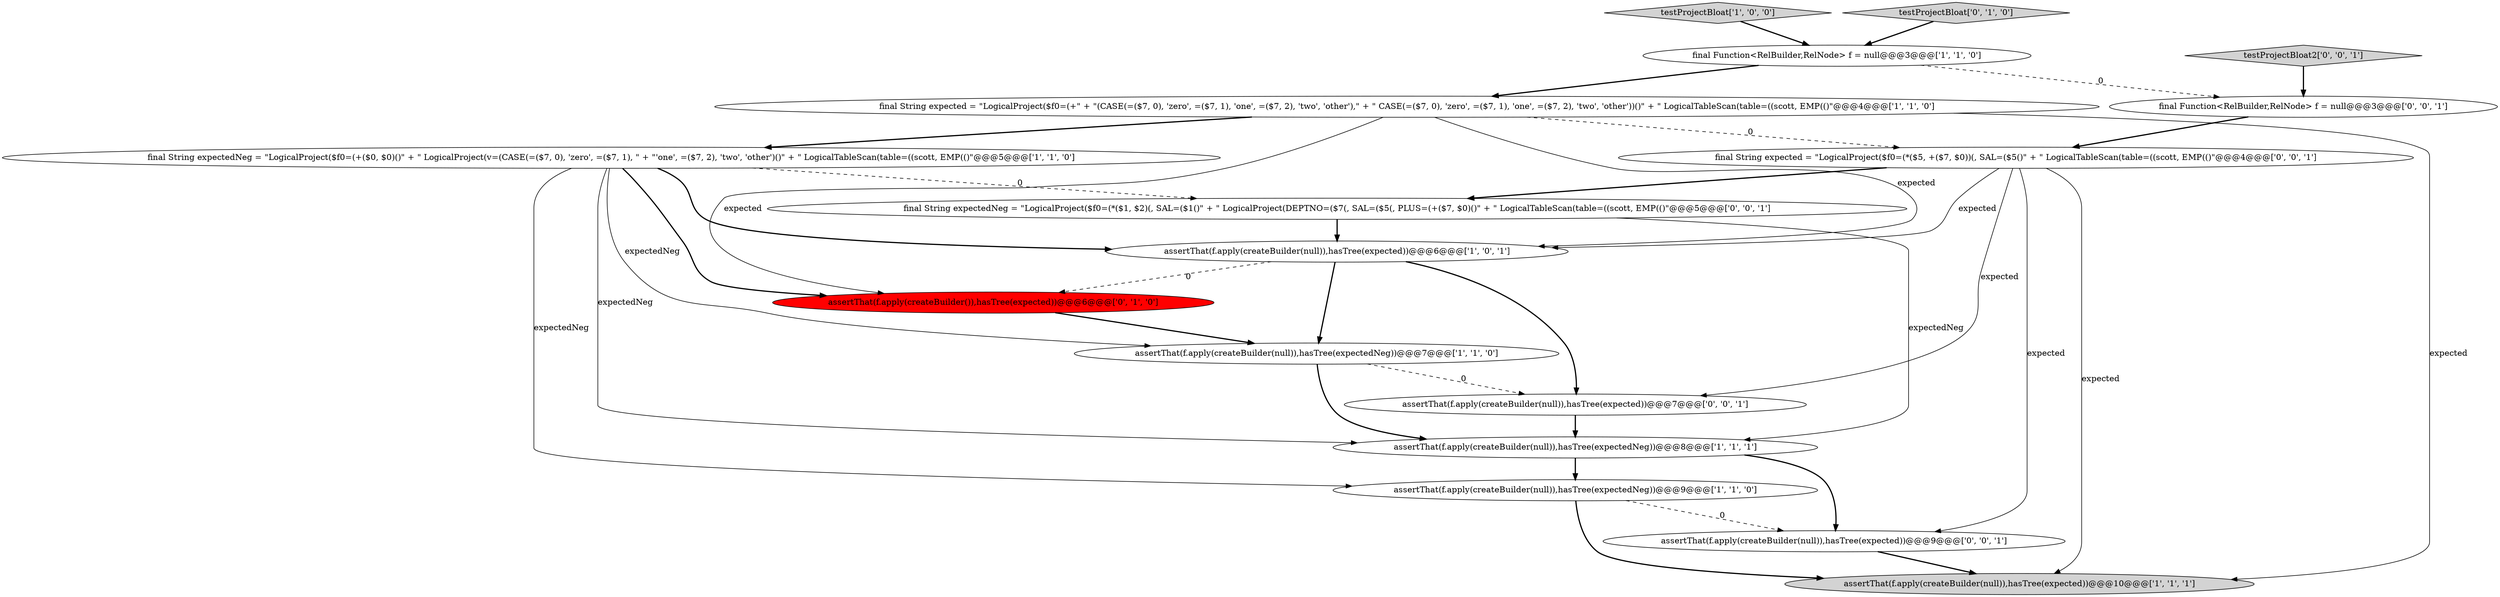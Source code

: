 digraph {
13 [style = filled, label = "assertThat(f.apply(createBuilder(null)),hasTree(expected))@@@9@@@['0', '0', '1']", fillcolor = white, shape = ellipse image = "AAA0AAABBB3BBB"];
8 [style = filled, label = "assertThat(f.apply(createBuilder(null)),hasTree(expected))@@@6@@@['1', '0', '1']", fillcolor = white, shape = ellipse image = "AAA0AAABBB1BBB"];
12 [style = filled, label = "testProjectBloat2['0', '0', '1']", fillcolor = lightgray, shape = diamond image = "AAA0AAABBB3BBB"];
7 [style = filled, label = "assertThat(f.apply(createBuilder(null)),hasTree(expectedNeg))@@@7@@@['1', '1', '0']", fillcolor = white, shape = ellipse image = "AAA0AAABBB1BBB"];
0 [style = filled, label = "final String expected = \"LogicalProject($f0=(+\" + \"(CASE(=($7, 0), 'zero', =($7, 1), 'one', =($7, 2), 'two', 'other'),\" + \" CASE(=($7, 0), 'zero', =($7, 1), 'one', =($7, 2), 'two', 'other'))()\" + \" LogicalTableScan(table=((scott, EMP(()\"@@@4@@@['1', '1', '0']", fillcolor = white, shape = ellipse image = "AAA0AAABBB1BBB"];
3 [style = filled, label = "assertThat(f.apply(createBuilder(null)),hasTree(expectedNeg))@@@8@@@['1', '1', '1']", fillcolor = white, shape = ellipse image = "AAA0AAABBB1BBB"];
9 [style = filled, label = "assertThat(f.apply(createBuilder()),hasTree(expected))@@@6@@@['0', '1', '0']", fillcolor = red, shape = ellipse image = "AAA1AAABBB2BBB"];
4 [style = filled, label = "final String expectedNeg = \"LogicalProject($f0=(+($0, $0)()\" + \" LogicalProject(v=(CASE(=($7, 0), 'zero', =($7, 1), \" + \"'one', =($7, 2), 'two', 'other')()\" + \" LogicalTableScan(table=((scott, EMP(()\"@@@5@@@['1', '1', '0']", fillcolor = white, shape = ellipse image = "AAA0AAABBB1BBB"];
2 [style = filled, label = "testProjectBloat['1', '0', '0']", fillcolor = lightgray, shape = diamond image = "AAA0AAABBB1BBB"];
1 [style = filled, label = "assertThat(f.apply(createBuilder(null)),hasTree(expected))@@@10@@@['1', '1', '1']", fillcolor = lightgray, shape = ellipse image = "AAA0AAABBB1BBB"];
5 [style = filled, label = "final Function<RelBuilder,RelNode> f = null@@@3@@@['1', '1', '0']", fillcolor = white, shape = ellipse image = "AAA0AAABBB1BBB"];
16 [style = filled, label = "final Function<RelBuilder,RelNode> f = null@@@3@@@['0', '0', '1']", fillcolor = white, shape = ellipse image = "AAA0AAABBB3BBB"];
11 [style = filled, label = "final String expectedNeg = \"LogicalProject($f0=(*($1, $2)(, SAL=($1()\" + \" LogicalProject(DEPTNO=($7(, SAL=($5(, PLUS=(+($7, $0)()\" + \" LogicalTableScan(table=((scott, EMP(()\"@@@5@@@['0', '0', '1']", fillcolor = white, shape = ellipse image = "AAA0AAABBB3BBB"];
15 [style = filled, label = "assertThat(f.apply(createBuilder(null)),hasTree(expected))@@@7@@@['0', '0', '1']", fillcolor = white, shape = ellipse image = "AAA0AAABBB3BBB"];
10 [style = filled, label = "testProjectBloat['0', '1', '0']", fillcolor = lightgray, shape = diamond image = "AAA0AAABBB2BBB"];
14 [style = filled, label = "final String expected = \"LogicalProject($f0=(*($5, +($7, $0))(, SAL=($5()\" + \" LogicalTableScan(table=((scott, EMP(()\"@@@4@@@['0', '0', '1']", fillcolor = white, shape = ellipse image = "AAA0AAABBB3BBB"];
6 [style = filled, label = "assertThat(f.apply(createBuilder(null)),hasTree(expectedNeg))@@@9@@@['1', '1', '0']", fillcolor = white, shape = ellipse image = "AAA0AAABBB1BBB"];
4->9 [style = bold, label=""];
0->8 [style = solid, label="expected"];
8->15 [style = bold, label=""];
14->15 [style = solid, label="expected"];
4->3 [style = solid, label="expectedNeg"];
3->6 [style = bold, label=""];
12->16 [style = bold, label=""];
11->3 [style = solid, label="expectedNeg"];
14->13 [style = solid, label="expected"];
9->7 [style = bold, label=""];
15->3 [style = bold, label=""];
13->1 [style = bold, label=""];
7->3 [style = bold, label=""];
8->7 [style = bold, label=""];
4->7 [style = solid, label="expectedNeg"];
0->9 [style = solid, label="expected"];
5->16 [style = dashed, label="0"];
8->9 [style = dashed, label="0"];
0->14 [style = dashed, label="0"];
6->1 [style = bold, label=""];
14->1 [style = solid, label="expected"];
10->5 [style = bold, label=""];
6->13 [style = dashed, label="0"];
5->0 [style = bold, label=""];
0->4 [style = bold, label=""];
7->15 [style = dashed, label="0"];
3->13 [style = bold, label=""];
0->1 [style = solid, label="expected"];
4->8 [style = bold, label=""];
16->14 [style = bold, label=""];
11->8 [style = bold, label=""];
14->8 [style = solid, label="expected"];
4->6 [style = solid, label="expectedNeg"];
4->11 [style = dashed, label="0"];
14->11 [style = bold, label=""];
2->5 [style = bold, label=""];
}
